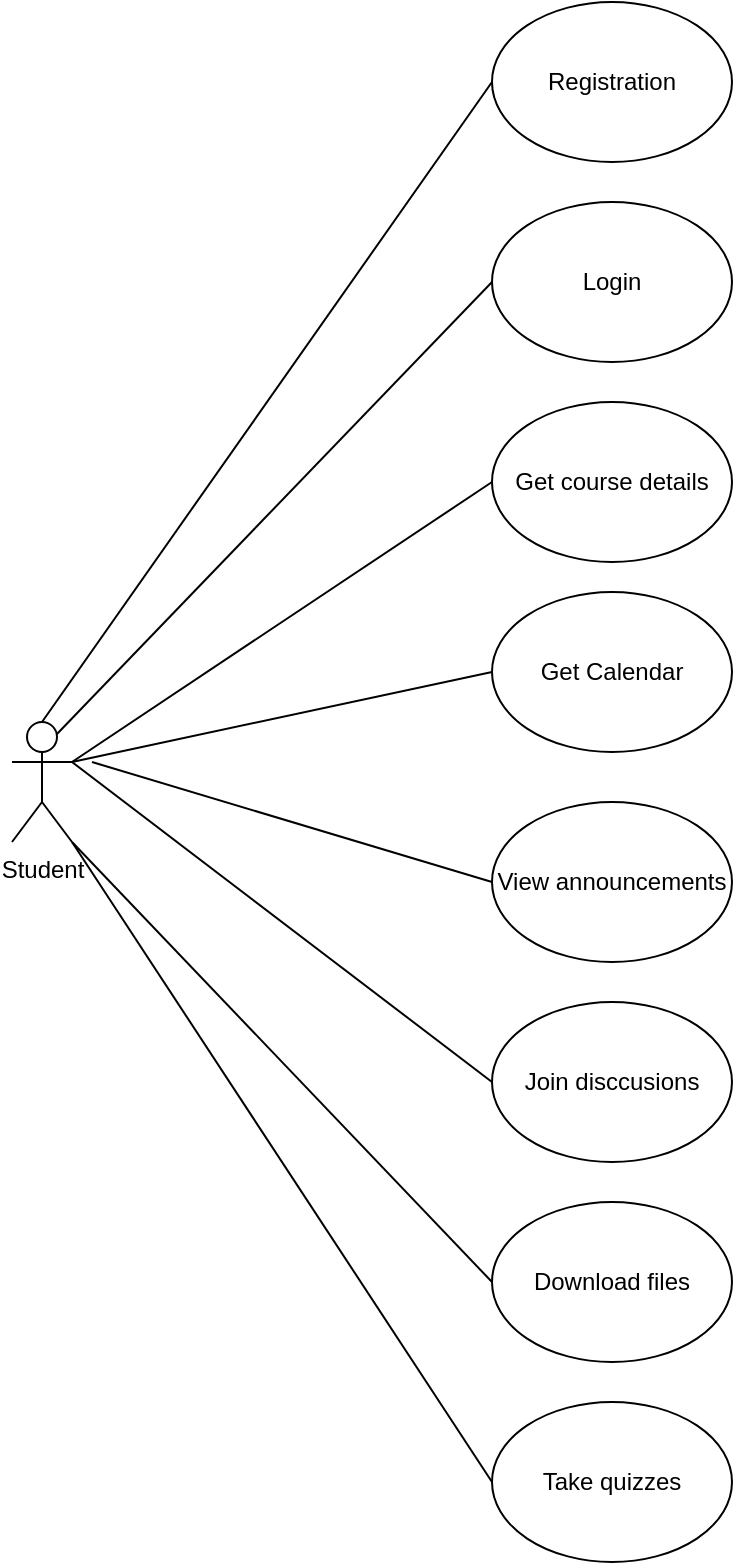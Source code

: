 <mxfile version="21.6.9" type="github">
  <diagram name="第 1 页" id="-yWN7vcOstx94pBqKK2C">
    <mxGraphModel dx="1892" dy="1142" grid="1" gridSize="10" guides="1" tooltips="1" connect="1" arrows="1" fold="1" page="1" pageScale="1" pageWidth="827" pageHeight="1169" math="0" shadow="0">
      <root>
        <mxCell id="0" />
        <mxCell id="1" parent="0" />
        <mxCell id="WaVDvveVSsbOzV-QIGKt-23" style="edgeStyle=none;shape=connector;rounded=0;orthogonalLoop=1;jettySize=auto;html=1;exitX=0.75;exitY=0.1;exitDx=0;exitDy=0;exitPerimeter=0;entryX=0;entryY=0.5;entryDx=0;entryDy=0;labelBackgroundColor=default;strokeColor=default;fontFamily=Helvetica;fontSize=11;fontColor=default;endArrow=none;endFill=0;" edge="1" parent="1" source="WaVDvveVSsbOzV-QIGKt-1" target="WaVDvveVSsbOzV-QIGKt-4">
          <mxGeometry relative="1" as="geometry" />
        </mxCell>
        <mxCell id="WaVDvveVSsbOzV-QIGKt-24" style="edgeStyle=none;shape=connector;rounded=0;orthogonalLoop=1;jettySize=auto;html=1;exitX=1;exitY=0.333;exitDx=0;exitDy=0;exitPerimeter=0;entryX=0;entryY=0.5;entryDx=0;entryDy=0;labelBackgroundColor=default;strokeColor=default;fontFamily=Helvetica;fontSize=11;fontColor=default;endArrow=none;endFill=0;" edge="1" parent="1" source="WaVDvveVSsbOzV-QIGKt-1" target="WaVDvveVSsbOzV-QIGKt-5">
          <mxGeometry relative="1" as="geometry" />
        </mxCell>
        <mxCell id="WaVDvveVSsbOzV-QIGKt-1" value="Student" style="shape=umlActor;verticalLabelPosition=bottom;verticalAlign=top;html=1;outlineConnect=0;" vertex="1" parent="1">
          <mxGeometry x="160" y="490" width="30" height="60" as="geometry" />
        </mxCell>
        <mxCell id="WaVDvveVSsbOzV-QIGKt-22" style="rounded=0;orthogonalLoop=1;jettySize=auto;html=1;exitX=0;exitY=0.5;exitDx=0;exitDy=0;entryX=0.5;entryY=0;entryDx=0;entryDy=0;entryPerimeter=0;endArrow=none;endFill=0;" edge="1" parent="1" source="WaVDvveVSsbOzV-QIGKt-3" target="WaVDvveVSsbOzV-QIGKt-1">
          <mxGeometry relative="1" as="geometry" />
        </mxCell>
        <mxCell id="WaVDvveVSsbOzV-QIGKt-3" value="Registration" style="ellipse;whiteSpace=wrap;html=1;" vertex="1" parent="1">
          <mxGeometry x="400" y="130" width="120" height="80" as="geometry" />
        </mxCell>
        <mxCell id="WaVDvveVSsbOzV-QIGKt-4" value="Login" style="ellipse;whiteSpace=wrap;html=1;" vertex="1" parent="1">
          <mxGeometry x="400" y="230" width="120" height="80" as="geometry" />
        </mxCell>
        <mxCell id="WaVDvveVSsbOzV-QIGKt-5" value="Get course details" style="ellipse;whiteSpace=wrap;html=1;" vertex="1" parent="1">
          <mxGeometry x="400" y="330" width="120" height="80" as="geometry" />
        </mxCell>
        <mxCell id="WaVDvveVSsbOzV-QIGKt-25" style="edgeStyle=none;shape=connector;rounded=0;orthogonalLoop=1;jettySize=auto;html=1;exitX=0;exitY=0.5;exitDx=0;exitDy=0;entryX=1;entryY=0.333;entryDx=0;entryDy=0;entryPerimeter=0;labelBackgroundColor=default;strokeColor=default;fontFamily=Helvetica;fontSize=11;fontColor=default;endArrow=none;endFill=0;" edge="1" parent="1" source="WaVDvveVSsbOzV-QIGKt-12" target="WaVDvveVSsbOzV-QIGKt-1">
          <mxGeometry relative="1" as="geometry" />
        </mxCell>
        <mxCell id="WaVDvveVSsbOzV-QIGKt-12" value="Get Calendar" style="ellipse;whiteSpace=wrap;html=1;" vertex="1" parent="1">
          <mxGeometry x="400" y="425" width="120" height="80" as="geometry" />
        </mxCell>
        <mxCell id="WaVDvveVSsbOzV-QIGKt-28" style="edgeStyle=none;shape=connector;rounded=0;orthogonalLoop=1;jettySize=auto;html=1;exitX=0;exitY=0.5;exitDx=0;exitDy=0;entryX=1;entryY=1;entryDx=0;entryDy=0;entryPerimeter=0;labelBackgroundColor=default;strokeColor=default;fontFamily=Helvetica;fontSize=11;fontColor=default;endArrow=none;endFill=0;" edge="1" parent="1" source="WaVDvveVSsbOzV-QIGKt-16" target="WaVDvveVSsbOzV-QIGKt-1">
          <mxGeometry relative="1" as="geometry" />
        </mxCell>
        <mxCell id="WaVDvveVSsbOzV-QIGKt-16" value="Download files" style="ellipse;whiteSpace=wrap;html=1;" vertex="1" parent="1">
          <mxGeometry x="400" y="730" width="120" height="80" as="geometry" />
        </mxCell>
        <mxCell id="WaVDvveVSsbOzV-QIGKt-27" style="edgeStyle=none;shape=connector;rounded=0;orthogonalLoop=1;jettySize=auto;html=1;exitX=0;exitY=0.5;exitDx=0;exitDy=0;labelBackgroundColor=default;strokeColor=default;fontFamily=Helvetica;fontSize=11;fontColor=default;endArrow=none;endFill=0;" edge="1" parent="1" source="WaVDvveVSsbOzV-QIGKt-17">
          <mxGeometry relative="1" as="geometry">
            <mxPoint x="190.0" y="510" as="targetPoint" />
          </mxGeometry>
        </mxCell>
        <mxCell id="WaVDvveVSsbOzV-QIGKt-17" value="Join disccusions" style="ellipse;whiteSpace=wrap;html=1;" vertex="1" parent="1">
          <mxGeometry x="400" y="630" width="120" height="80" as="geometry" />
        </mxCell>
        <mxCell id="WaVDvveVSsbOzV-QIGKt-26" style="edgeStyle=none;shape=connector;rounded=0;orthogonalLoop=1;jettySize=auto;html=1;exitX=0;exitY=0.5;exitDx=0;exitDy=0;labelBackgroundColor=default;strokeColor=default;fontFamily=Helvetica;fontSize=11;fontColor=default;endArrow=none;endFill=0;" edge="1" parent="1" source="WaVDvveVSsbOzV-QIGKt-18">
          <mxGeometry relative="1" as="geometry">
            <mxPoint x="200.0" y="510" as="targetPoint" />
          </mxGeometry>
        </mxCell>
        <mxCell id="WaVDvveVSsbOzV-QIGKt-18" value="View announcements" style="ellipse;whiteSpace=wrap;html=1;" vertex="1" parent="1">
          <mxGeometry x="400" y="530" width="120" height="80" as="geometry" />
        </mxCell>
        <mxCell id="WaVDvveVSsbOzV-QIGKt-29" style="edgeStyle=none;shape=connector;rounded=0;orthogonalLoop=1;jettySize=auto;html=1;exitX=0;exitY=0.5;exitDx=0;exitDy=0;labelBackgroundColor=default;strokeColor=default;fontFamily=Helvetica;fontSize=11;fontColor=default;endArrow=none;endFill=0;" edge="1" parent="1" source="WaVDvveVSsbOzV-QIGKt-19">
          <mxGeometry relative="1" as="geometry">
            <mxPoint x="190.0" y="550" as="targetPoint" />
          </mxGeometry>
        </mxCell>
        <mxCell id="WaVDvveVSsbOzV-QIGKt-19" value="Take quizzes" style="ellipse;whiteSpace=wrap;html=1;" vertex="1" parent="1">
          <mxGeometry x="400" y="830" width="120" height="80" as="geometry" />
        </mxCell>
      </root>
    </mxGraphModel>
  </diagram>
</mxfile>
